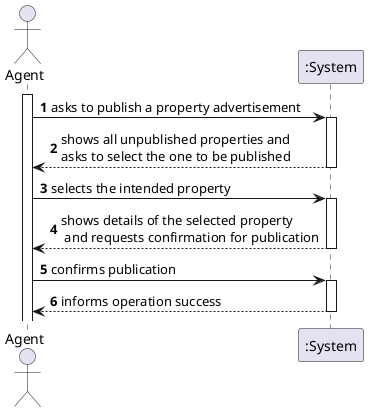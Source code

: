 @startuml
'https://plantuml.com/sequence-diagram

autoactivate on
autonumber

actor "Agent" as Agent
participant ":System" as System

activate Agent

Agent -> System: asks to publish a property advertisement
System --> Agent: shows all unpublished properties and \nasks to select the one to be published

Agent -> System: selects the intended property
System --> Agent: shows details of the selected property \n and requests confirmation for publication

Agent -> System: confirms publication
System --> Agent: informs operation success

@enduml
